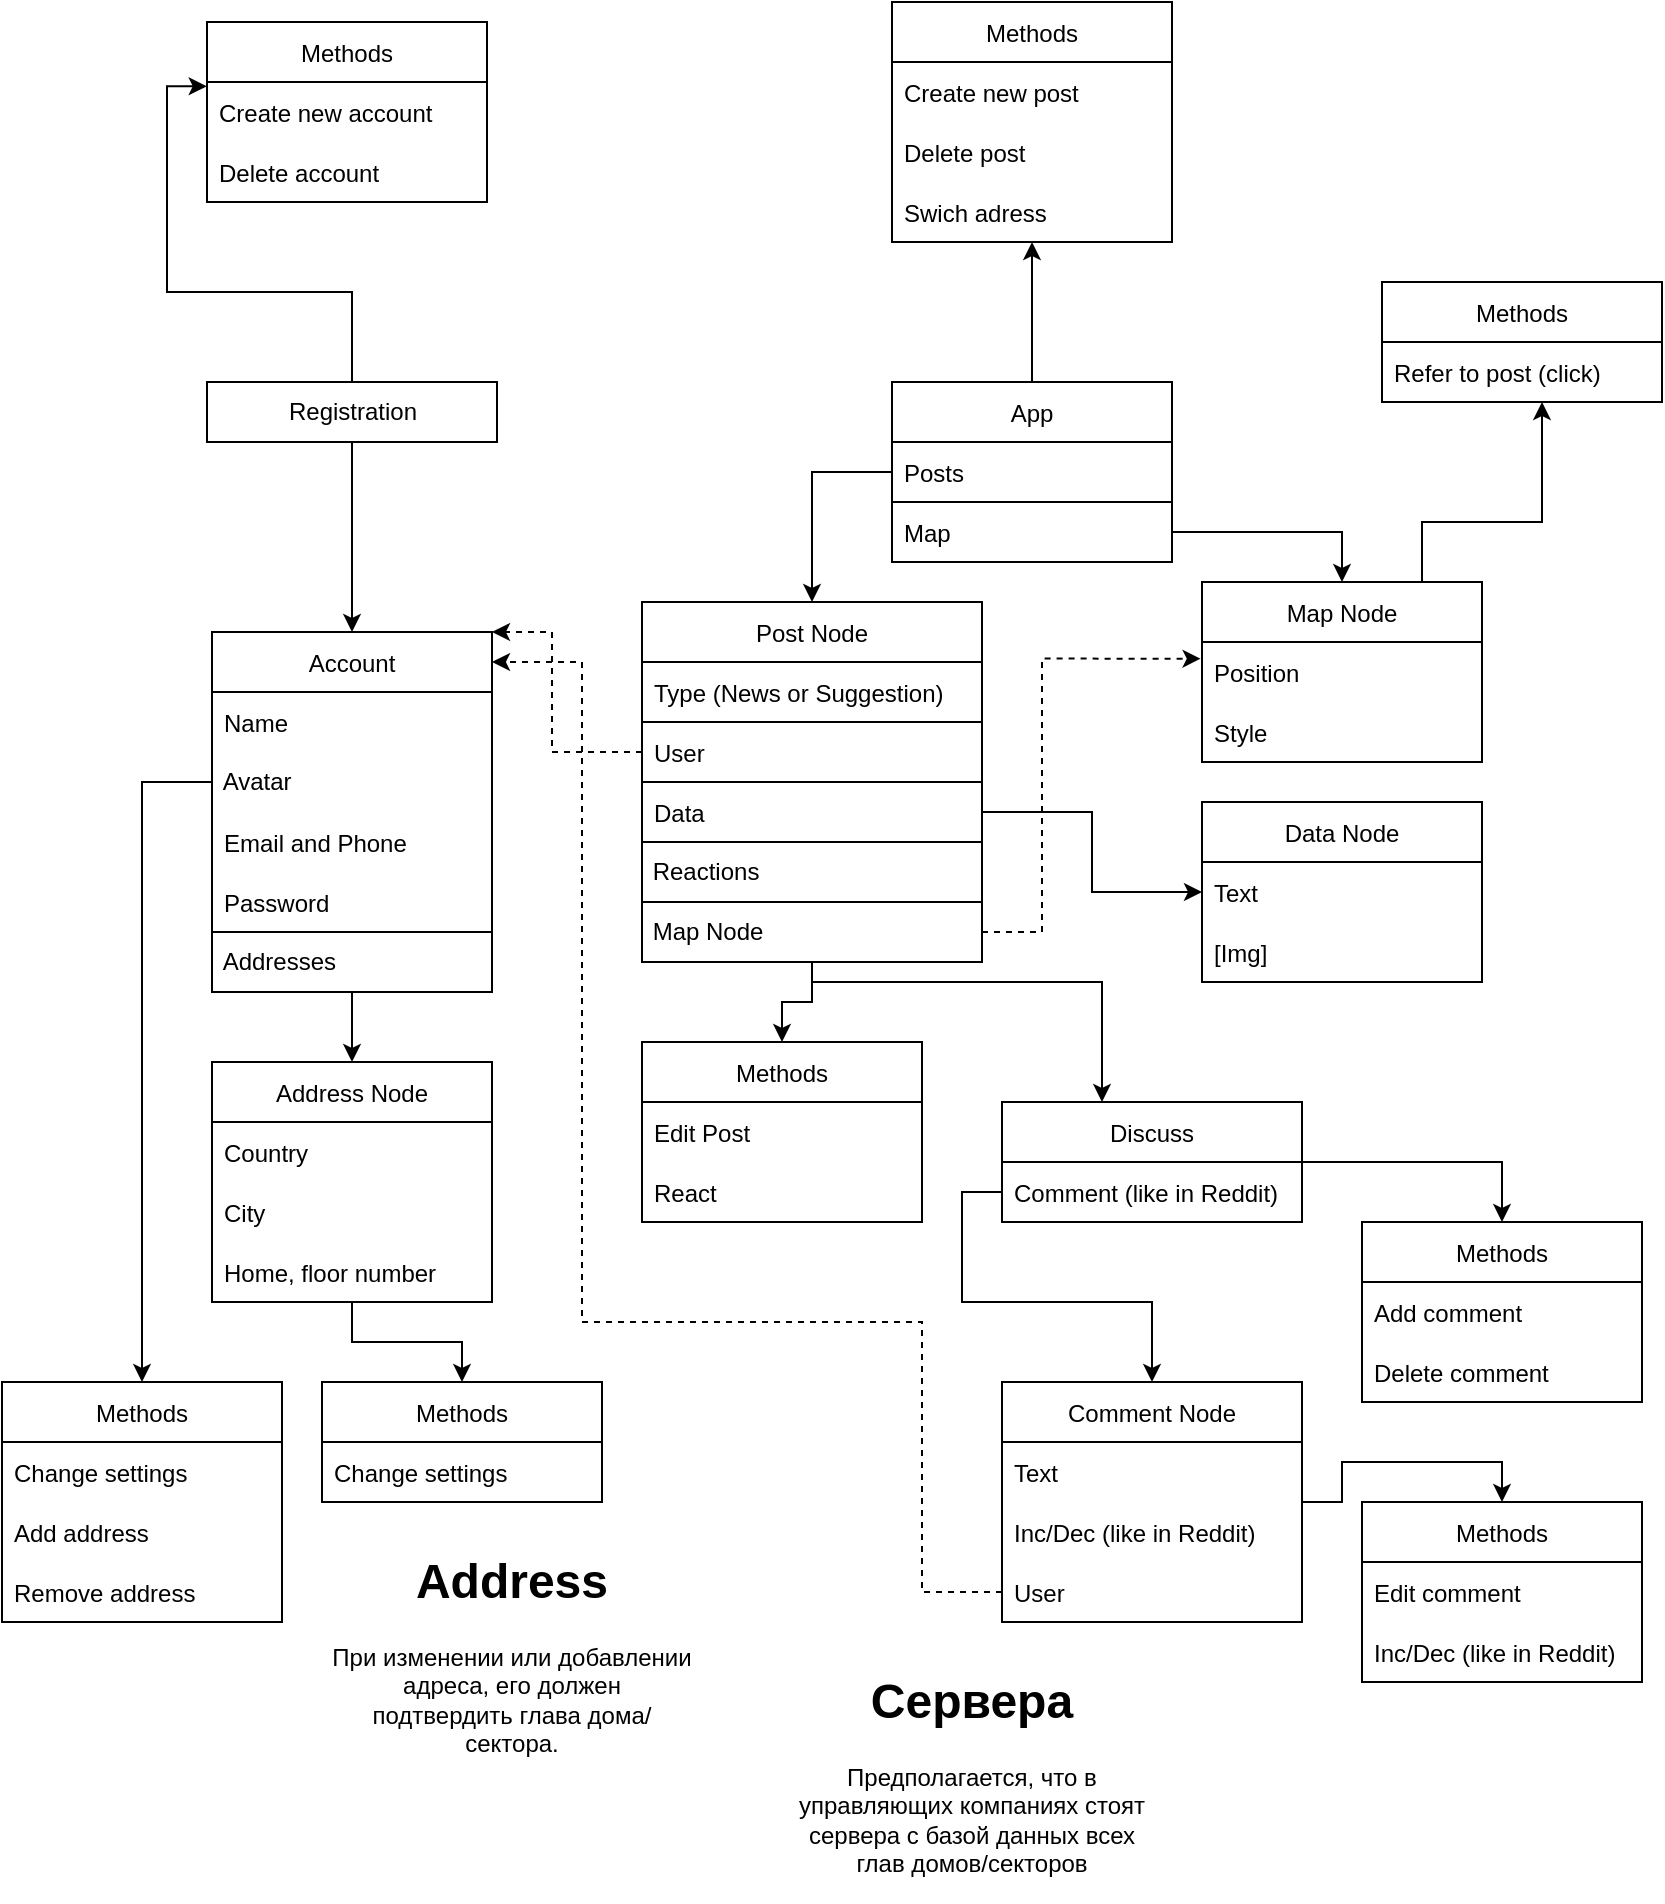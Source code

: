 <mxfile version="15.5.4" type="device"><diagram id="wTKp3MYHLswjeuIjMzDh" name="Page-1"><mxGraphModel dx="981" dy="532" grid="1" gridSize="10" guides="1" tooltips="1" connect="1" arrows="1" fold="1" page="1" pageScale="1" pageWidth="850" pageHeight="1100" math="0" shadow="0"><root><mxCell id="0"/><mxCell id="1" parent="0"/><mxCell id="ntGM-AfSlIMWlrFI43_5-73" style="edgeStyle=orthogonalEdgeStyle;rounded=0;orthogonalLoop=1;jettySize=auto;html=1;" edge="1" parent="1" source="ntGM-AfSlIMWlrFI43_5-20" target="ntGM-AfSlIMWlrFI43_5-67"><mxGeometry relative="1" as="geometry"><Array as="points"><mxPoint x="80" y="520"/></Array></mxGeometry></mxCell><mxCell id="ntGM-AfSlIMWlrFI43_5-20" value="Account" style="swimlane;fontStyle=0;childLayout=stackLayout;horizontal=1;startSize=30;horizontalStack=0;resizeParent=1;resizeParentMax=0;resizeLast=0;collapsible=1;marginBottom=0;" vertex="1" parent="1"><mxGeometry x="115" y="445" width="140" height="180" as="geometry"/></mxCell><mxCell id="ntGM-AfSlIMWlrFI43_5-21" value="Name" style="text;strokeColor=none;fillColor=none;align=left;verticalAlign=middle;spacingLeft=4;spacingRight=4;overflow=hidden;points=[[0,0.5],[1,0.5]];portConstraint=eastwest;rotatable=0;" vertex="1" parent="ntGM-AfSlIMWlrFI43_5-20"><mxGeometry y="30" width="140" height="30" as="geometry"/></mxCell><mxCell id="ntGM-AfSlIMWlrFI43_5-100" value="&amp;nbsp;Avatar" style="text;html=1;strokeColor=none;fillColor=none;align=left;verticalAlign=middle;whiteSpace=wrap;rounded=0;labelBorderColor=none;" vertex="1" parent="ntGM-AfSlIMWlrFI43_5-20"><mxGeometry y="60" width="140" height="30" as="geometry"/></mxCell><mxCell id="ntGM-AfSlIMWlrFI43_5-22" value="Email and Phone" style="text;strokeColor=none;fillColor=none;align=left;verticalAlign=middle;spacingLeft=4;spacingRight=4;overflow=hidden;points=[[0,0.5],[1,0.5]];portConstraint=eastwest;rotatable=0;" vertex="1" parent="ntGM-AfSlIMWlrFI43_5-20"><mxGeometry y="90" width="140" height="30" as="geometry"/></mxCell><mxCell id="ntGM-AfSlIMWlrFI43_5-23" value="Password" style="text;strokeColor=none;fillColor=none;align=left;verticalAlign=middle;spacingLeft=4;spacingRight=4;overflow=hidden;points=[[0,0.5],[1,0.5]];portConstraint=eastwest;rotatable=0;" vertex="1" parent="ntGM-AfSlIMWlrFI43_5-20"><mxGeometry y="120" width="140" height="30" as="geometry"/></mxCell><mxCell id="ntGM-AfSlIMWlrFI43_5-24" value="&amp;nbsp;Addresses" style="text;html=1;align=left;verticalAlign=middle;whiteSpace=wrap;rounded=0;labelBorderColor=none;strokeColor=default;" vertex="1" parent="ntGM-AfSlIMWlrFI43_5-20"><mxGeometry y="150" width="140" height="30" as="geometry"/></mxCell><mxCell id="ntGM-AfSlIMWlrFI43_5-78" style="edgeStyle=orthogonalEdgeStyle;rounded=0;orthogonalLoop=1;jettySize=auto;html=1;entryX=0.5;entryY=0;entryDx=0;entryDy=0;" edge="1" parent="1" source="ntGM-AfSlIMWlrFI43_5-25" target="ntGM-AfSlIMWlrFI43_5-74"><mxGeometry relative="1" as="geometry"/></mxCell><mxCell id="ntGM-AfSlIMWlrFI43_5-25" value="Address Node" style="swimlane;fontStyle=0;childLayout=stackLayout;horizontal=1;startSize=30;horizontalStack=0;resizeParent=1;resizeParentMax=0;resizeLast=0;collapsible=1;marginBottom=0;align=center;" vertex="1" parent="1"><mxGeometry x="115" y="660" width="140" height="120" as="geometry"/></mxCell><mxCell id="ntGM-AfSlIMWlrFI43_5-26" value="Country" style="text;strokeColor=none;fillColor=none;align=left;verticalAlign=middle;spacingLeft=4;spacingRight=4;overflow=hidden;points=[[0,0.5],[1,0.5]];portConstraint=eastwest;rotatable=0;" vertex="1" parent="ntGM-AfSlIMWlrFI43_5-25"><mxGeometry y="30" width="140" height="30" as="geometry"/></mxCell><mxCell id="ntGM-AfSlIMWlrFI43_5-27" value="City" style="text;strokeColor=none;fillColor=none;align=left;verticalAlign=middle;spacingLeft=4;spacingRight=4;overflow=hidden;points=[[0,0.5],[1,0.5]];portConstraint=eastwest;rotatable=0;" vertex="1" parent="ntGM-AfSlIMWlrFI43_5-25"><mxGeometry y="60" width="140" height="30" as="geometry"/></mxCell><mxCell id="ntGM-AfSlIMWlrFI43_5-28" value="Home, floor number" style="text;strokeColor=none;fillColor=none;align=left;verticalAlign=middle;spacingLeft=4;spacingRight=4;overflow=hidden;points=[[0,0.5],[1,0.5]];portConstraint=eastwest;rotatable=0;" vertex="1" parent="ntGM-AfSlIMWlrFI43_5-25"><mxGeometry y="90" width="140" height="30" as="geometry"/></mxCell><mxCell id="ntGM-AfSlIMWlrFI43_5-29" style="edgeStyle=orthogonalEdgeStyle;rounded=0;orthogonalLoop=1;jettySize=auto;html=1;" edge="1" parent="1" source="ntGM-AfSlIMWlrFI43_5-24" target="ntGM-AfSlIMWlrFI43_5-25"><mxGeometry relative="1" as="geometry"/></mxCell><mxCell id="ntGM-AfSlIMWlrFI43_5-66" style="edgeStyle=orthogonalEdgeStyle;rounded=0;orthogonalLoop=1;jettySize=auto;html=1;" edge="1" parent="1" source="ntGM-AfSlIMWlrFI43_5-30" target="ntGM-AfSlIMWlrFI43_5-62"><mxGeometry relative="1" as="geometry"/></mxCell><mxCell id="ntGM-AfSlIMWlrFI43_5-30" value="App" style="swimlane;fontStyle=0;childLayout=stackLayout;horizontal=1;startSize=30;horizontalStack=0;resizeParent=1;resizeParentMax=0;resizeLast=0;collapsible=1;marginBottom=0;labelBorderColor=none;strokeColor=default;align=center;" vertex="1" parent="1"><mxGeometry x="455" y="320" width="140" height="90" as="geometry"/></mxCell><mxCell id="ntGM-AfSlIMWlrFI43_5-31" value="Posts" style="text;strokeColor=none;fillColor=none;align=left;verticalAlign=middle;spacingLeft=4;spacingRight=4;overflow=hidden;points=[[0,0.5],[1,0.5]];portConstraint=eastwest;rotatable=0;labelBorderColor=none;" vertex="1" parent="ntGM-AfSlIMWlrFI43_5-30"><mxGeometry y="30" width="140" height="30" as="geometry"/></mxCell><mxCell id="ntGM-AfSlIMWlrFI43_5-32" value="Map" style="text;strokeColor=default;fillColor=none;align=left;verticalAlign=middle;spacingLeft=4;spacingRight=4;overflow=hidden;points=[[0,0.5],[1,0.5]];portConstraint=eastwest;rotatable=0;labelBorderColor=none;" vertex="1" parent="ntGM-AfSlIMWlrFI43_5-30"><mxGeometry y="60" width="140" height="30" as="geometry"/></mxCell><mxCell id="ntGM-AfSlIMWlrFI43_5-34" style="edgeStyle=orthogonalEdgeStyle;rounded=0;orthogonalLoop=1;jettySize=auto;html=1;" edge="1" parent="1" source="ntGM-AfSlIMWlrFI43_5-31" target="ntGM-AfSlIMWlrFI43_5-35"><mxGeometry relative="1" as="geometry"><mxPoint x="685" y="370" as="targetPoint"/></mxGeometry></mxCell><mxCell id="ntGM-AfSlIMWlrFI43_5-85" style="edgeStyle=orthogonalEdgeStyle;rounded=0;orthogonalLoop=1;jettySize=auto;html=1;entryX=0.5;entryY=0;entryDx=0;entryDy=0;" edge="1" parent="1" source="ntGM-AfSlIMWlrFI43_5-35" target="ntGM-AfSlIMWlrFI43_5-79"><mxGeometry relative="1" as="geometry"/></mxCell><mxCell id="ntGM-AfSlIMWlrFI43_5-35" value="Post Node" style="swimlane;fontStyle=0;childLayout=stackLayout;horizontal=1;startSize=30;horizontalStack=0;resizeParent=1;resizeParentMax=0;resizeLast=0;collapsible=1;marginBottom=0;labelBorderColor=none;strokeColor=default;align=center;" vertex="1" parent="1"><mxGeometry x="330" y="430" width="170" height="180" as="geometry"/></mxCell><mxCell id="ntGM-AfSlIMWlrFI43_5-36" value="Type (News or Suggestion)" style="text;strokeColor=none;fillColor=none;align=left;verticalAlign=middle;spacingLeft=4;spacingRight=4;overflow=hidden;points=[[0,0.5],[1,0.5]];portConstraint=eastwest;rotatable=0;labelBorderColor=none;" vertex="1" parent="ntGM-AfSlIMWlrFI43_5-35"><mxGeometry y="30" width="170" height="30" as="geometry"/></mxCell><mxCell id="ntGM-AfSlIMWlrFI43_5-37" value="User" style="text;strokeColor=default;fillColor=none;align=left;verticalAlign=middle;spacingLeft=4;spacingRight=4;overflow=hidden;points=[[0,0.5],[1,0.5]];portConstraint=eastwest;rotatable=0;labelBorderColor=none;" vertex="1" parent="ntGM-AfSlIMWlrFI43_5-35"><mxGeometry y="60" width="170" height="30" as="geometry"/></mxCell><mxCell id="ntGM-AfSlIMWlrFI43_5-38" value="Data" style="text;strokeColor=default;fillColor=none;align=left;verticalAlign=middle;spacingLeft=4;spacingRight=4;overflow=hidden;points=[[0,0.5],[1,0.5]];portConstraint=eastwest;rotatable=0;labelBorderColor=none;" vertex="1" parent="ntGM-AfSlIMWlrFI43_5-35"><mxGeometry y="90" width="170" height="30" as="geometry"/></mxCell><mxCell id="ntGM-AfSlIMWlrFI43_5-40" value="&amp;nbsp;Reactions" style="text;html=1;strokeColor=none;fillColor=none;align=left;verticalAlign=middle;whiteSpace=wrap;rounded=0;labelBorderColor=none;" vertex="1" parent="ntGM-AfSlIMWlrFI43_5-35"><mxGeometry y="120" width="170" height="30" as="geometry"/></mxCell><mxCell id="ntGM-AfSlIMWlrFI43_5-41" value="&amp;nbsp;Map Node" style="text;html=1;strokeColor=default;fillColor=none;align=left;verticalAlign=middle;whiteSpace=wrap;rounded=0;labelBorderColor=none;" vertex="1" parent="ntGM-AfSlIMWlrFI43_5-35"><mxGeometry y="150" width="170" height="30" as="geometry"/></mxCell><mxCell id="ntGM-AfSlIMWlrFI43_5-43" style="edgeStyle=orthogonalEdgeStyle;rounded=0;orthogonalLoop=1;jettySize=auto;html=1;" edge="1" parent="1" source="ntGM-AfSlIMWlrFI43_5-38" target="ntGM-AfSlIMWlrFI43_5-44"><mxGeometry relative="1" as="geometry"><mxPoint x="515" y="555.0" as="targetPoint"/></mxGeometry></mxCell><mxCell id="ntGM-AfSlIMWlrFI43_5-44" value="Data Node" style="swimlane;fontStyle=0;childLayout=stackLayout;horizontal=1;startSize=30;horizontalStack=0;resizeParent=1;resizeParentMax=0;resizeLast=0;collapsible=1;marginBottom=0;labelBorderColor=none;strokeColor=default;align=center;" vertex="1" parent="1"><mxGeometry x="610" y="530.0" width="140" height="90" as="geometry"/></mxCell><mxCell id="ntGM-AfSlIMWlrFI43_5-45" value="Text" style="text;strokeColor=none;fillColor=none;align=left;verticalAlign=middle;spacingLeft=4;spacingRight=4;overflow=hidden;points=[[0,0.5],[1,0.5]];portConstraint=eastwest;rotatable=0;labelBorderColor=none;" vertex="1" parent="ntGM-AfSlIMWlrFI43_5-44"><mxGeometry y="30" width="140" height="30" as="geometry"/></mxCell><mxCell id="ntGM-AfSlIMWlrFI43_5-46" value="[Img]" style="text;strokeColor=none;fillColor=none;align=left;verticalAlign=middle;spacingLeft=4;spacingRight=4;overflow=hidden;points=[[0,0.5],[1,0.5]];portConstraint=eastwest;rotatable=0;labelBorderColor=none;" vertex="1" parent="ntGM-AfSlIMWlrFI43_5-44"><mxGeometry y="60" width="140" height="30" as="geometry"/></mxCell><mxCell id="ntGM-AfSlIMWlrFI43_5-48" style="edgeStyle=orthogonalEdgeStyle;rounded=0;orthogonalLoop=1;jettySize=auto;html=1;dashed=1;entryX=1;entryY=0;entryDx=0;entryDy=0;exitX=0;exitY=0.5;exitDx=0;exitDy=0;" edge="1" parent="1" source="ntGM-AfSlIMWlrFI43_5-37" target="ntGM-AfSlIMWlrFI43_5-20"><mxGeometry relative="1" as="geometry"><Array as="points"><mxPoint x="285" y="505"/><mxPoint x="285" y="445"/></Array></mxGeometry></mxCell><mxCell id="ntGM-AfSlIMWlrFI43_5-49" style="edgeStyle=orthogonalEdgeStyle;rounded=0;orthogonalLoop=1;jettySize=auto;html=1;" edge="1" parent="1" source="ntGM-AfSlIMWlrFI43_5-32" target="ntGM-AfSlIMWlrFI43_5-50"><mxGeometry relative="1" as="geometry"><mxPoint x="355" y="395" as="targetPoint"/></mxGeometry></mxCell><mxCell id="ntGM-AfSlIMWlrFI43_5-112" style="edgeStyle=orthogonalEdgeStyle;rounded=0;orthogonalLoop=1;jettySize=auto;html=1;" edge="1" parent="1" source="ntGM-AfSlIMWlrFI43_5-50" target="ntGM-AfSlIMWlrFI43_5-109"><mxGeometry relative="1" as="geometry"><Array as="points"><mxPoint x="720" y="390"/><mxPoint x="780" y="390"/></Array></mxGeometry></mxCell><mxCell id="ntGM-AfSlIMWlrFI43_5-50" value="Map Node" style="swimlane;fontStyle=0;childLayout=stackLayout;horizontal=1;startSize=30;horizontalStack=0;resizeParent=1;resizeParentMax=0;resizeLast=0;collapsible=1;marginBottom=0;labelBorderColor=none;strokeColor=default;align=center;" vertex="1" parent="1"><mxGeometry x="610" y="420" width="140" height="90" as="geometry"/></mxCell><mxCell id="ntGM-AfSlIMWlrFI43_5-51" value="Position" style="text;strokeColor=none;fillColor=none;align=left;verticalAlign=middle;spacingLeft=4;spacingRight=4;overflow=hidden;points=[[0,0.5],[1,0.5]];portConstraint=eastwest;rotatable=0;labelBorderColor=none;" vertex="1" parent="ntGM-AfSlIMWlrFI43_5-50"><mxGeometry y="30" width="140" height="30" as="geometry"/></mxCell><mxCell id="ntGM-AfSlIMWlrFI43_5-52" value="Style" style="text;strokeColor=none;fillColor=none;align=left;verticalAlign=middle;spacingLeft=4;spacingRight=4;overflow=hidden;points=[[0,0.5],[1,0.5]];portConstraint=eastwest;rotatable=0;labelBorderColor=none;" vertex="1" parent="ntGM-AfSlIMWlrFI43_5-50"><mxGeometry y="60" width="140" height="30" as="geometry"/></mxCell><mxCell id="ntGM-AfSlIMWlrFI43_5-55" style="edgeStyle=orthogonalEdgeStyle;rounded=0;orthogonalLoop=1;jettySize=auto;html=1;entryX=0.5;entryY=0;entryDx=0;entryDy=0;" edge="1" parent="1" source="ntGM-AfSlIMWlrFI43_5-54" target="ntGM-AfSlIMWlrFI43_5-20"><mxGeometry relative="1" as="geometry"/></mxCell><mxCell id="ntGM-AfSlIMWlrFI43_5-54" value="" style="rounded=0;whiteSpace=wrap;html=1;labelBorderColor=none;strokeColor=default;align=center;" vertex="1" parent="1"><mxGeometry x="112.5" y="320" width="145" height="30" as="geometry"/></mxCell><mxCell id="ntGM-AfSlIMWlrFI43_5-61" style="edgeStyle=orthogonalEdgeStyle;rounded=0;orthogonalLoop=1;jettySize=auto;html=1;entryX=-0.001;entryY=0.357;entryDx=0;entryDy=0;entryPerimeter=0;" edge="1" parent="1" source="ntGM-AfSlIMWlrFI43_5-56" target="ntGM-AfSlIMWlrFI43_5-57"><mxGeometry relative="1" as="geometry"/></mxCell><mxCell id="ntGM-AfSlIMWlrFI43_5-56" value="Registration" style="text;html=1;strokeColor=none;fillColor=none;align=center;verticalAlign=middle;whiteSpace=wrap;rounded=0;labelBorderColor=none;" vertex="1" parent="1"><mxGeometry x="112.5" y="320" width="145" height="30" as="geometry"/></mxCell><mxCell id="ntGM-AfSlIMWlrFI43_5-57" value="Methods" style="swimlane;fontStyle=0;childLayout=stackLayout;horizontal=1;startSize=30;horizontalStack=0;resizeParent=1;resizeParentMax=0;resizeLast=0;collapsible=1;marginBottom=0;labelBorderColor=none;strokeColor=default;align=center;" vertex="1" parent="1"><mxGeometry x="112.5" y="140" width="140" height="90" as="geometry"/></mxCell><mxCell id="ntGM-AfSlIMWlrFI43_5-58" value="Create new account" style="text;strokeColor=none;fillColor=none;align=left;verticalAlign=middle;spacingLeft=4;spacingRight=4;overflow=hidden;points=[[0,0.5],[1,0.5]];portConstraint=eastwest;rotatable=0;labelBorderColor=none;" vertex="1" parent="ntGM-AfSlIMWlrFI43_5-57"><mxGeometry y="30" width="140" height="30" as="geometry"/></mxCell><mxCell id="ntGM-AfSlIMWlrFI43_5-72" value="Delete account" style="text;strokeColor=none;fillColor=none;align=left;verticalAlign=middle;spacingLeft=4;spacingRight=4;overflow=hidden;points=[[0,0.5],[1,0.5]];portConstraint=eastwest;rotatable=0;labelBorderColor=none;" vertex="1" parent="ntGM-AfSlIMWlrFI43_5-57"><mxGeometry y="60" width="140" height="30" as="geometry"/></mxCell><mxCell id="ntGM-AfSlIMWlrFI43_5-62" value="Methods" style="swimlane;fontStyle=0;childLayout=stackLayout;horizontal=1;startSize=30;horizontalStack=0;resizeParent=1;resizeParentMax=0;resizeLast=0;collapsible=1;marginBottom=0;labelBorderColor=none;strokeColor=default;align=center;" vertex="1" parent="1"><mxGeometry x="455" y="130" width="140" height="120" as="geometry"/></mxCell><mxCell id="ntGM-AfSlIMWlrFI43_5-63" value="Create new post" style="text;strokeColor=none;fillColor=none;align=left;verticalAlign=middle;spacingLeft=4;spacingRight=4;overflow=hidden;points=[[0,0.5],[1,0.5]];portConstraint=eastwest;rotatable=0;labelBorderColor=none;" vertex="1" parent="ntGM-AfSlIMWlrFI43_5-62"><mxGeometry y="30" width="140" height="30" as="geometry"/></mxCell><mxCell id="ntGM-AfSlIMWlrFI43_5-83" value="Delete post" style="text;strokeColor=none;fillColor=none;align=left;verticalAlign=middle;spacingLeft=4;spacingRight=4;overflow=hidden;points=[[0,0.5],[1,0.5]];portConstraint=eastwest;rotatable=0;labelBorderColor=none;" vertex="1" parent="ntGM-AfSlIMWlrFI43_5-62"><mxGeometry y="60" width="140" height="30" as="geometry"/></mxCell><mxCell id="ntGM-AfSlIMWlrFI43_5-64" value="Swich adress" style="text;strokeColor=none;fillColor=none;align=left;verticalAlign=middle;spacingLeft=4;spacingRight=4;overflow=hidden;points=[[0,0.5],[1,0.5]];portConstraint=eastwest;rotatable=0;labelBorderColor=none;" vertex="1" parent="ntGM-AfSlIMWlrFI43_5-62"><mxGeometry y="90" width="140" height="30" as="geometry"/></mxCell><mxCell id="ntGM-AfSlIMWlrFI43_5-67" value="Methods" style="swimlane;fontStyle=0;childLayout=stackLayout;horizontal=1;startSize=30;horizontalStack=0;resizeParent=1;resizeParentMax=0;resizeLast=0;collapsible=1;marginBottom=0;labelBorderColor=none;strokeColor=default;align=center;" vertex="1" parent="1"><mxGeometry x="10" y="820" width="140" height="120" as="geometry"/></mxCell><mxCell id="ntGM-AfSlIMWlrFI43_5-68" value="Change settings" style="text;strokeColor=none;fillColor=none;align=left;verticalAlign=middle;spacingLeft=4;spacingRight=4;overflow=hidden;points=[[0,0.5],[1,0.5]];portConstraint=eastwest;rotatable=0;labelBorderColor=none;" vertex="1" parent="ntGM-AfSlIMWlrFI43_5-67"><mxGeometry y="30" width="140" height="30" as="geometry"/></mxCell><mxCell id="ntGM-AfSlIMWlrFI43_5-69" value="Add address" style="text;strokeColor=none;fillColor=none;align=left;verticalAlign=middle;spacingLeft=4;spacingRight=4;overflow=hidden;points=[[0,0.5],[1,0.5]];portConstraint=eastwest;rotatable=0;labelBorderColor=none;" vertex="1" parent="ntGM-AfSlIMWlrFI43_5-67"><mxGeometry y="60" width="140" height="30" as="geometry"/></mxCell><mxCell id="ntGM-AfSlIMWlrFI43_5-70" value="Remove address" style="text;strokeColor=none;fillColor=none;align=left;verticalAlign=middle;spacingLeft=4;spacingRight=4;overflow=hidden;points=[[0,0.5],[1,0.5]];portConstraint=eastwest;rotatable=0;labelBorderColor=none;" vertex="1" parent="ntGM-AfSlIMWlrFI43_5-67"><mxGeometry y="90" width="140" height="30" as="geometry"/></mxCell><mxCell id="ntGM-AfSlIMWlrFI43_5-74" value="Methods" style="swimlane;fontStyle=0;childLayout=stackLayout;horizontal=1;startSize=30;horizontalStack=0;resizeParent=1;resizeParentMax=0;resizeLast=0;collapsible=1;marginBottom=0;labelBorderColor=none;strokeColor=default;align=center;" vertex="1" parent="1"><mxGeometry x="170" y="820" width="140" height="60" as="geometry"/></mxCell><mxCell id="ntGM-AfSlIMWlrFI43_5-75" value="Change settings" style="text;strokeColor=none;fillColor=none;align=left;verticalAlign=middle;spacingLeft=4;spacingRight=4;overflow=hidden;points=[[0,0.5],[1,0.5]];portConstraint=eastwest;rotatable=0;labelBorderColor=none;" vertex="1" parent="ntGM-AfSlIMWlrFI43_5-74"><mxGeometry y="30" width="140" height="30" as="geometry"/></mxCell><mxCell id="ntGM-AfSlIMWlrFI43_5-79" value="Methods" style="swimlane;fontStyle=0;childLayout=stackLayout;horizontal=1;startSize=30;horizontalStack=0;resizeParent=1;resizeParentMax=0;resizeLast=0;collapsible=1;marginBottom=0;labelBorderColor=none;strokeColor=default;align=center;" vertex="1" parent="1"><mxGeometry x="330" y="650" width="140" height="90" as="geometry"/></mxCell><mxCell id="ntGM-AfSlIMWlrFI43_5-80" value="Edit Post" style="text;strokeColor=none;fillColor=none;align=left;verticalAlign=middle;spacingLeft=4;spacingRight=4;overflow=hidden;points=[[0,0.5],[1,0.5]];portConstraint=eastwest;rotatable=0;labelBorderColor=none;" vertex="1" parent="ntGM-AfSlIMWlrFI43_5-79"><mxGeometry y="30" width="140" height="30" as="geometry"/></mxCell><mxCell id="ntGM-AfSlIMWlrFI43_5-81" value="React" style="text;strokeColor=none;fillColor=none;align=left;verticalAlign=middle;spacingLeft=4;spacingRight=4;overflow=hidden;points=[[0,0.5],[1,0.5]];portConstraint=eastwest;rotatable=0;labelBorderColor=none;" vertex="1" parent="ntGM-AfSlIMWlrFI43_5-79"><mxGeometry y="60" width="140" height="30" as="geometry"/></mxCell><mxCell id="ntGM-AfSlIMWlrFI43_5-84" style="edgeStyle=orthogonalEdgeStyle;rounded=0;orthogonalLoop=1;jettySize=auto;html=1;entryX=-0.005;entryY=0.278;entryDx=0;entryDy=0;entryPerimeter=0;dashed=1;" edge="1" parent="1" source="ntGM-AfSlIMWlrFI43_5-41" target="ntGM-AfSlIMWlrFI43_5-51"><mxGeometry relative="1" as="geometry"><Array as="points"><mxPoint x="530" y="595"/><mxPoint x="530" y="458"/></Array></mxGeometry></mxCell><mxCell id="ntGM-AfSlIMWlrFI43_5-108" style="edgeStyle=orthogonalEdgeStyle;rounded=0;orthogonalLoop=1;jettySize=auto;html=1;entryX=0.5;entryY=0;entryDx=0;entryDy=0;" edge="1" parent="1" source="ntGM-AfSlIMWlrFI43_5-86" target="ntGM-AfSlIMWlrFI43_5-103"><mxGeometry relative="1" as="geometry"/></mxCell><mxCell id="ntGM-AfSlIMWlrFI43_5-86" value="Discuss" style="swimlane;fontStyle=0;childLayout=stackLayout;horizontal=1;startSize=30;horizontalStack=0;resizeParent=1;resizeParentMax=0;resizeLast=0;collapsible=1;marginBottom=0;labelBorderColor=none;strokeColor=default;align=center;" vertex="1" parent="1"><mxGeometry x="510" y="680" width="150" height="60" as="geometry"/></mxCell><mxCell id="ntGM-AfSlIMWlrFI43_5-87" value="Comment (like in Reddit)" style="text;strokeColor=none;fillColor=none;align=left;verticalAlign=middle;spacingLeft=4;spacingRight=4;overflow=hidden;points=[[0,0.5],[1,0.5]];portConstraint=eastwest;rotatable=0;labelBorderColor=none;" vertex="1" parent="ntGM-AfSlIMWlrFI43_5-86"><mxGeometry y="30" width="150" height="30" as="geometry"/></mxCell><mxCell id="ntGM-AfSlIMWlrFI43_5-90" style="edgeStyle=orthogonalEdgeStyle;rounded=0;orthogonalLoop=1;jettySize=auto;html=1;" edge="1" parent="1" source="ntGM-AfSlIMWlrFI43_5-41" target="ntGM-AfSlIMWlrFI43_5-86"><mxGeometry relative="1" as="geometry"><Array as="points"><mxPoint x="415" y="620"/><mxPoint x="560" y="620"/></Array></mxGeometry></mxCell><mxCell id="ntGM-AfSlIMWlrFI43_5-118" style="edgeStyle=orthogonalEdgeStyle;rounded=0;orthogonalLoop=1;jettySize=auto;html=1;entryX=0.5;entryY=0;entryDx=0;entryDy=0;" edge="1" parent="1" source="ntGM-AfSlIMWlrFI43_5-91" target="ntGM-AfSlIMWlrFI43_5-115"><mxGeometry relative="1" as="geometry"/></mxCell><mxCell id="ntGM-AfSlIMWlrFI43_5-91" value="Comment Node" style="swimlane;fontStyle=0;childLayout=stackLayout;horizontal=1;startSize=30;horizontalStack=0;resizeParent=1;resizeParentMax=0;resizeLast=0;collapsible=1;marginBottom=0;labelBorderColor=none;strokeColor=default;align=center;" vertex="1" parent="1"><mxGeometry x="510" y="820" width="150" height="120" as="geometry"/></mxCell><mxCell id="ntGM-AfSlIMWlrFI43_5-92" value="Text" style="text;strokeColor=none;fillColor=none;align=left;verticalAlign=middle;spacingLeft=4;spacingRight=4;overflow=hidden;points=[[0,0.5],[1,0.5]];portConstraint=eastwest;rotatable=0;labelBorderColor=none;" vertex="1" parent="ntGM-AfSlIMWlrFI43_5-91"><mxGeometry y="30" width="150" height="30" as="geometry"/></mxCell><mxCell id="ntGM-AfSlIMWlrFI43_5-95" value="Inc/Dec (like in Reddit)" style="text;strokeColor=none;fillColor=none;align=left;verticalAlign=middle;spacingLeft=4;spacingRight=4;overflow=hidden;points=[[0,0.5],[1,0.5]];portConstraint=eastwest;rotatable=0;labelBorderColor=none;" vertex="1" parent="ntGM-AfSlIMWlrFI43_5-91"><mxGeometry y="60" width="150" height="30" as="geometry"/></mxCell><mxCell id="ntGM-AfSlIMWlrFI43_5-94" value="User" style="text;strokeColor=none;fillColor=none;align=left;verticalAlign=middle;spacingLeft=4;spacingRight=4;overflow=hidden;points=[[0,0.5],[1,0.5]];portConstraint=eastwest;rotatable=0;labelBorderColor=none;" vertex="1" parent="ntGM-AfSlIMWlrFI43_5-91"><mxGeometry y="90" width="150" height="30" as="geometry"/></mxCell><mxCell id="ntGM-AfSlIMWlrFI43_5-96" style="edgeStyle=orthogonalEdgeStyle;rounded=0;orthogonalLoop=1;jettySize=auto;html=1;" edge="1" parent="1" source="ntGM-AfSlIMWlrFI43_5-87" target="ntGM-AfSlIMWlrFI43_5-91"><mxGeometry relative="1" as="geometry"/></mxCell><mxCell id="ntGM-AfSlIMWlrFI43_5-101" style="edgeStyle=orthogonalEdgeStyle;rounded=0;orthogonalLoop=1;jettySize=auto;html=1;dashed=1;" edge="1" parent="1" source="ntGM-AfSlIMWlrFI43_5-94" target="ntGM-AfSlIMWlrFI43_5-20"><mxGeometry relative="1" as="geometry"><Array as="points"><mxPoint x="470" y="925"/><mxPoint x="470" y="790"/><mxPoint x="300" y="790"/><mxPoint x="300" y="460"/></Array></mxGeometry></mxCell><mxCell id="ntGM-AfSlIMWlrFI43_5-103" value="Methods" style="swimlane;fontStyle=0;childLayout=stackLayout;horizontal=1;startSize=30;horizontalStack=0;resizeParent=1;resizeParentMax=0;resizeLast=0;collapsible=1;marginBottom=0;labelBorderColor=none;strokeColor=default;align=center;" vertex="1" parent="1"><mxGeometry x="690" y="740" width="140" height="90" as="geometry"/></mxCell><mxCell id="ntGM-AfSlIMWlrFI43_5-104" value="Add comment" style="text;strokeColor=none;fillColor=none;align=left;verticalAlign=middle;spacingLeft=4;spacingRight=4;overflow=hidden;points=[[0,0.5],[1,0.5]];portConstraint=eastwest;rotatable=0;labelBorderColor=none;" vertex="1" parent="ntGM-AfSlIMWlrFI43_5-103"><mxGeometry y="30" width="140" height="30" as="geometry"/></mxCell><mxCell id="ntGM-AfSlIMWlrFI43_5-107" value="Delete comment" style="text;strokeColor=none;fillColor=none;align=left;verticalAlign=middle;spacingLeft=4;spacingRight=4;overflow=hidden;points=[[0,0.5],[1,0.5]];portConstraint=eastwest;rotatable=0;labelBorderColor=none;" vertex="1" parent="ntGM-AfSlIMWlrFI43_5-103"><mxGeometry y="60" width="140" height="30" as="geometry"/></mxCell><mxCell id="ntGM-AfSlIMWlrFI43_5-109" value="Methods" style="swimlane;fontStyle=0;childLayout=stackLayout;horizontal=1;startSize=30;horizontalStack=0;resizeParent=1;resizeParentMax=0;resizeLast=0;collapsible=1;marginBottom=0;labelBorderColor=none;strokeColor=default;align=center;" vertex="1" parent="1"><mxGeometry x="700" y="270" width="140" height="60" as="geometry"/></mxCell><mxCell id="ntGM-AfSlIMWlrFI43_5-110" value="Refer to post (click)" style="text;strokeColor=none;fillColor=none;align=left;verticalAlign=middle;spacingLeft=4;spacingRight=4;overflow=hidden;points=[[0,0.5],[1,0.5]];portConstraint=eastwest;rotatable=0;labelBorderColor=none;" vertex="1" parent="ntGM-AfSlIMWlrFI43_5-109"><mxGeometry y="30" width="140" height="30" as="geometry"/></mxCell><mxCell id="ntGM-AfSlIMWlrFI43_5-115" value="Methods" style="swimlane;fontStyle=0;childLayout=stackLayout;horizontal=1;startSize=30;horizontalStack=0;resizeParent=1;resizeParentMax=0;resizeLast=0;collapsible=1;marginBottom=0;labelBorderColor=none;strokeColor=default;align=center;" vertex="1" parent="1"><mxGeometry x="690" y="880" width="140" height="90" as="geometry"/></mxCell><mxCell id="ntGM-AfSlIMWlrFI43_5-116" value="Edit comment" style="text;strokeColor=none;fillColor=none;align=left;verticalAlign=middle;spacingLeft=4;spacingRight=4;overflow=hidden;points=[[0,0.5],[1,0.5]];portConstraint=eastwest;rotatable=0;labelBorderColor=none;" vertex="1" parent="ntGM-AfSlIMWlrFI43_5-115"><mxGeometry y="30" width="140" height="30" as="geometry"/></mxCell><mxCell id="ntGM-AfSlIMWlrFI43_5-117" value="Inc/Dec (like in Reddit)" style="text;strokeColor=none;fillColor=none;align=left;verticalAlign=middle;spacingLeft=4;spacingRight=4;overflow=hidden;points=[[0,0.5],[1,0.5]];portConstraint=eastwest;rotatable=0;labelBorderColor=none;" vertex="1" parent="ntGM-AfSlIMWlrFI43_5-115"><mxGeometry y="60" width="140" height="30" as="geometry"/></mxCell><mxCell id="ntGM-AfSlIMWlrFI43_5-119" value="&lt;h1&gt;Address&lt;/h1&gt;&lt;div&gt;При изменении или добавлении адреса, его должен подтвердить глава дома/сектора.&lt;/div&gt;" style="text;html=1;strokeColor=none;fillColor=none;spacing=5;spacingTop=-20;whiteSpace=wrap;overflow=hidden;rounded=0;labelBorderColor=none;align=center;" vertex="1" parent="1"><mxGeometry x="170" y="900" width="190" height="120" as="geometry"/></mxCell><mxCell id="ntGM-AfSlIMWlrFI43_5-122" value="&lt;h1&gt;Сервера&lt;/h1&gt;&lt;p&gt;Предполагается, что в управляющих компаниях стоят сервера с базой данных всех глав домов/секторов&lt;/p&gt;" style="text;html=1;strokeColor=none;fillColor=none;spacing=5;spacingTop=-20;whiteSpace=wrap;overflow=hidden;rounded=0;labelBorderColor=none;align=center;" vertex="1" parent="1"><mxGeometry x="400" y="960" width="190" height="120" as="geometry"/></mxCell></root></mxGraphModel></diagram></mxfile>